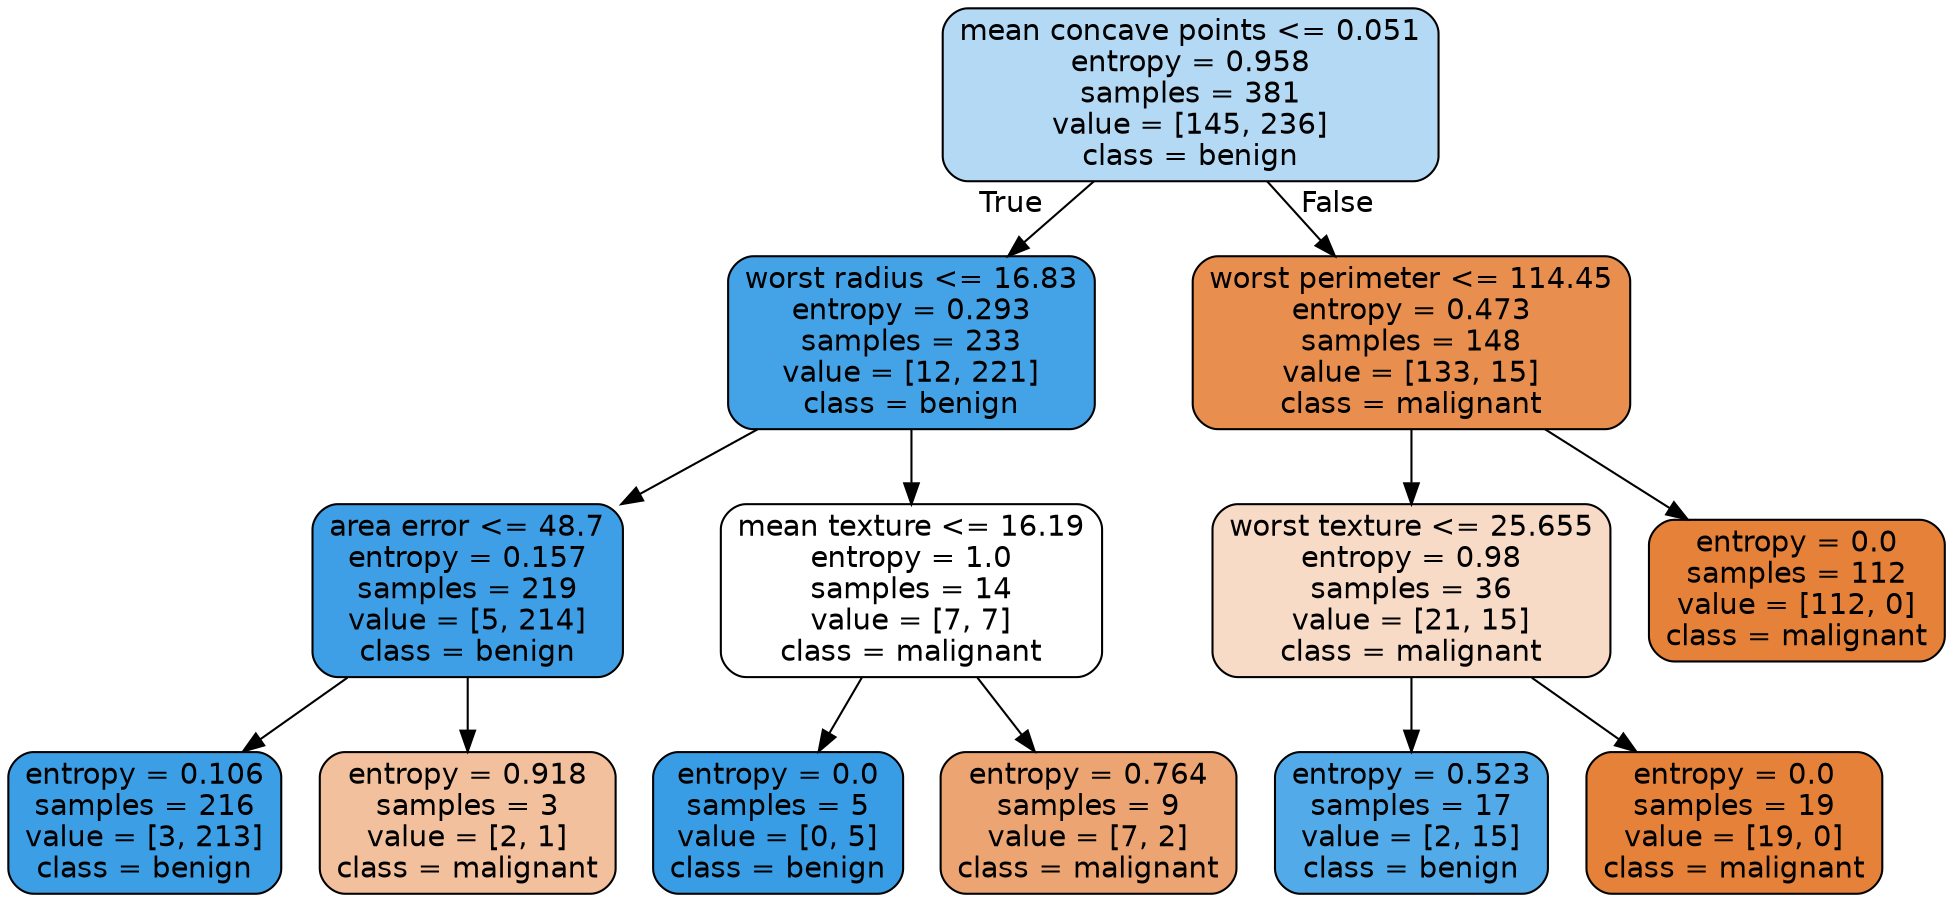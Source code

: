 digraph Tree {
node [shape=box, style="filled, rounded", color="black", fontname="helvetica"] ;
edge [fontname="helvetica"] ;
0 [label="mean concave points <= 0.051\nentropy = 0.958\nsamples = 381\nvalue = [145, 236]\nclass = benign", fillcolor="#b3d9f5"] ;
1 [label="worst radius <= 16.83\nentropy = 0.293\nsamples = 233\nvalue = [12, 221]\nclass = benign", fillcolor="#44a2e6"] ;
0 -> 1 [labeldistance=2.5, labelangle=45, headlabel="True"] ;
2 [label="area error <= 48.7\nentropy = 0.157\nsamples = 219\nvalue = [5, 214]\nclass = benign", fillcolor="#3e9fe6"] ;
1 -> 2 ;
3 [label="entropy = 0.106\nsamples = 216\nvalue = [3, 213]\nclass = benign", fillcolor="#3c9ee5"] ;
2 -> 3 ;
4 [label="entropy = 0.918\nsamples = 3\nvalue = [2, 1]\nclass = malignant", fillcolor="#f2c09c"] ;
2 -> 4 ;
5 [label="mean texture <= 16.19\nentropy = 1.0\nsamples = 14\nvalue = [7, 7]\nclass = malignant", fillcolor="#ffffff"] ;
1 -> 5 ;
6 [label="entropy = 0.0\nsamples = 5\nvalue = [0, 5]\nclass = benign", fillcolor="#399de5"] ;
5 -> 6 ;
7 [label="entropy = 0.764\nsamples = 9\nvalue = [7, 2]\nclass = malignant", fillcolor="#eca572"] ;
5 -> 7 ;
8 [label="worst perimeter <= 114.45\nentropy = 0.473\nsamples = 148\nvalue = [133, 15]\nclass = malignant", fillcolor="#e88f4f"] ;
0 -> 8 [labeldistance=2.5, labelangle=-45, headlabel="False"] ;
9 [label="worst texture <= 25.655\nentropy = 0.98\nsamples = 36\nvalue = [21, 15]\nclass = malignant", fillcolor="#f8dbc6"] ;
8 -> 9 ;
10 [label="entropy = 0.523\nsamples = 17\nvalue = [2, 15]\nclass = benign", fillcolor="#53aae8"] ;
9 -> 10 ;
11 [label="entropy = 0.0\nsamples = 19\nvalue = [19, 0]\nclass = malignant", fillcolor="#e58139"] ;
9 -> 11 ;
12 [label="entropy = 0.0\nsamples = 112\nvalue = [112, 0]\nclass = malignant", fillcolor="#e58139"] ;
8 -> 12 ;
}